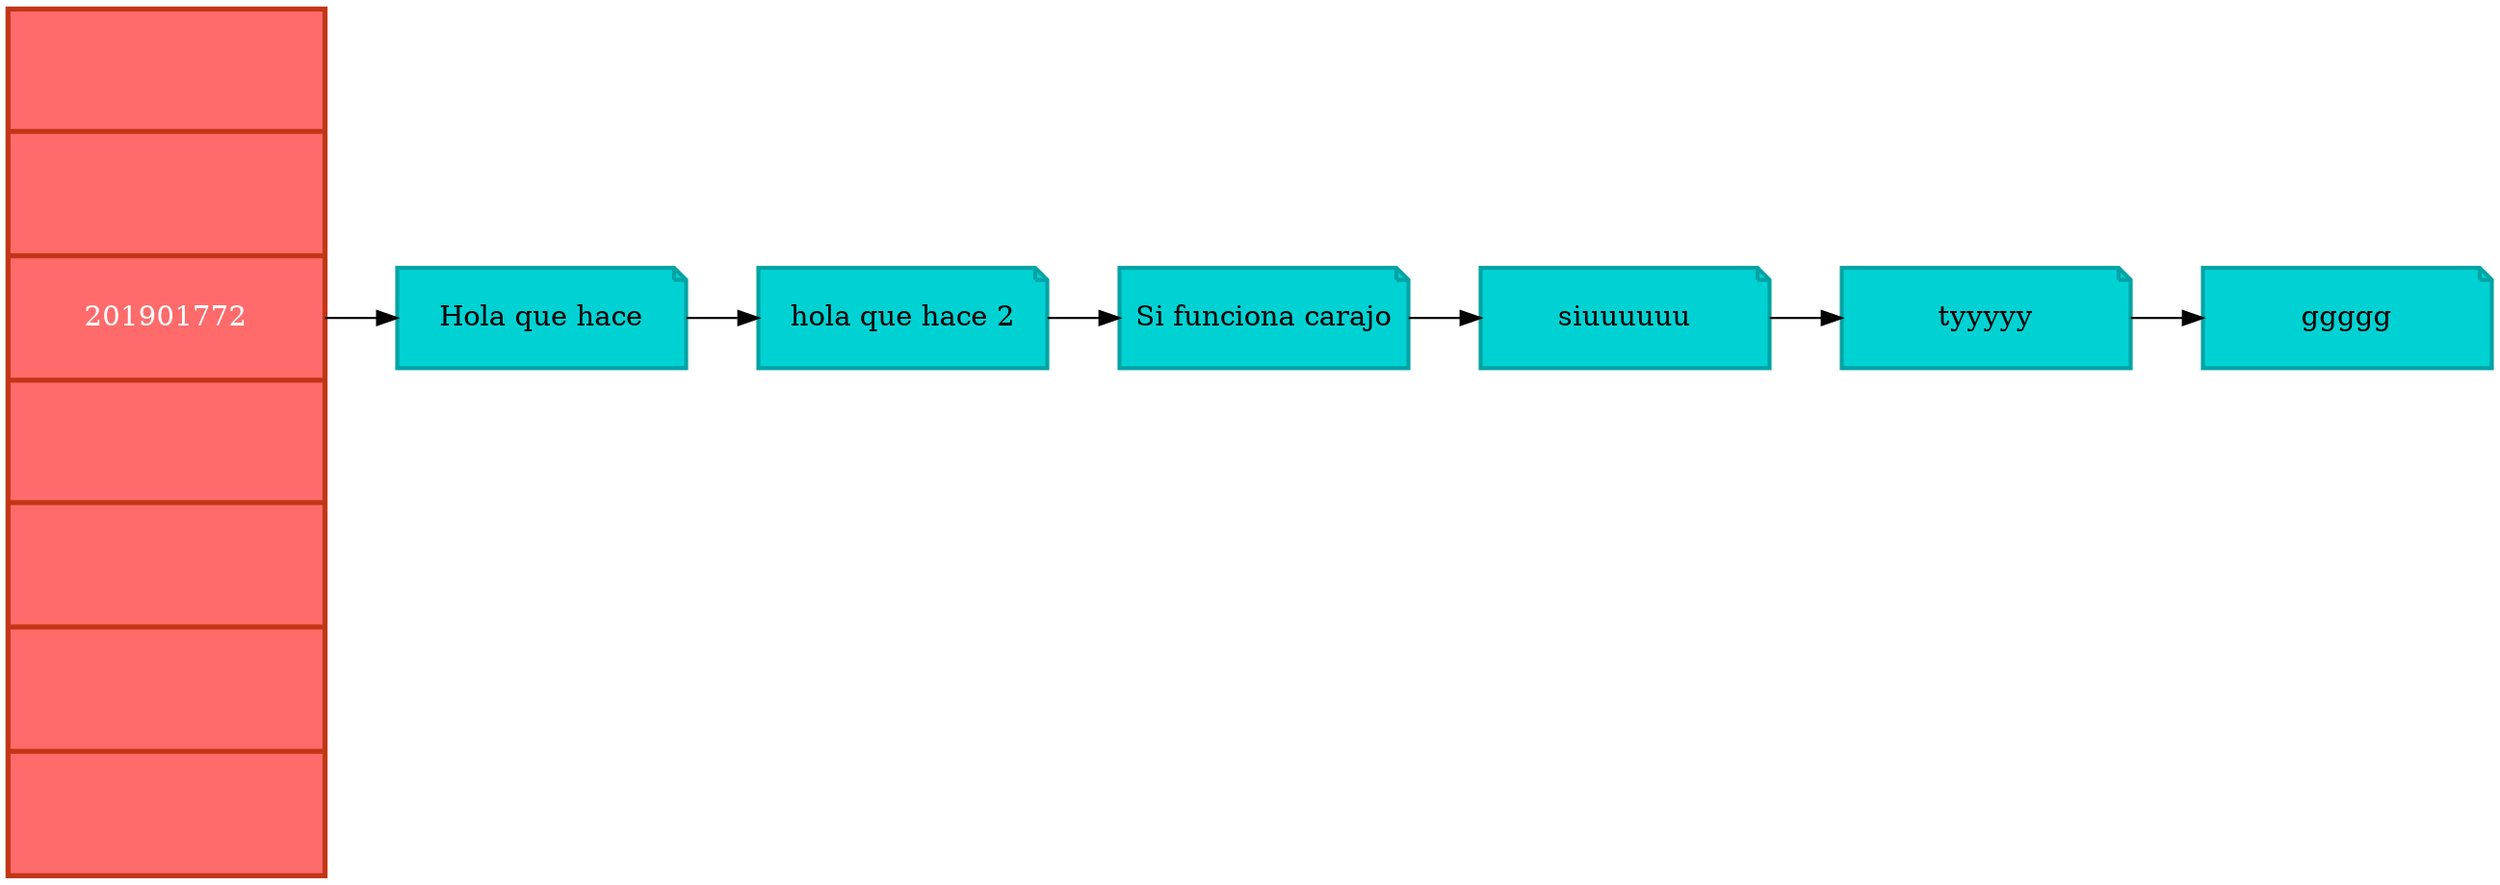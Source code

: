 digraph G {
        nodesep=.05;
        rankdir=LR;
        node [shape=record color="#c23616" style = "filled" fillcolor = "#ff6b6b" fontcolor=white penwidth=2.5 width = 2.2];		

node0 [label = " |  | <f2>201901772| |  |  | " height=6];		
node [shape=note color="#01a3a4" width = 2 height=0.7 style = filled fillcolor = "#00d2d3" fontcolor=black penwidth=2];		
node21 [label = "Hola que hace"];		
node22 [label = "hola que hace 2"];		
node23 [label = "Si funciona carajo"];		
node24 [label = "siuuuuuu"];		
node25 [label = "tyyyyy"];		
node26 [label = "ggggg"];		
node0:f2 -> node21		
node21 -> node22		
node22 -> node23		
node23 -> node24		
node24 -> node25		
node25 -> node26
}